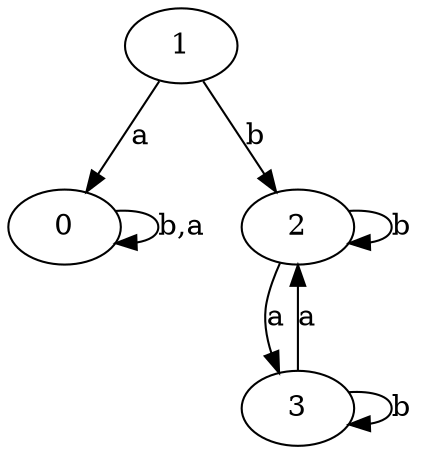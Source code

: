 digraph {
 ranksep=0.5;
 d2tdocpreamble = "\usetikzlibrary{automata}";
 d2tfigpreamble = "\tikzstyle{every state}= [ draw=blue!50,very thick,fill=blue!20]  \tikzstyle{auto}= [fill=white]";
 node [style="state"];
 edge [lblstyle="auto",topath="bend right", len=4  ]
  "0" [label="0",];
  "1" [label="1",];
  "2" [label="2",style = "state, initial, accepting"];
  "3" [label="3",];
  "0" -> "0" [label="b,a",topath="loop above"];
  "1" -> "0" [label="a"];
  "1" -> "2" [label="b"];
  "2" -> "2" [label="b",topath="loop above"];
  "2" -> "3" [label="a"];
  "3" -> "2" [label="a"];
  "3" -> "3" [label="b",topath="loop above"];
}